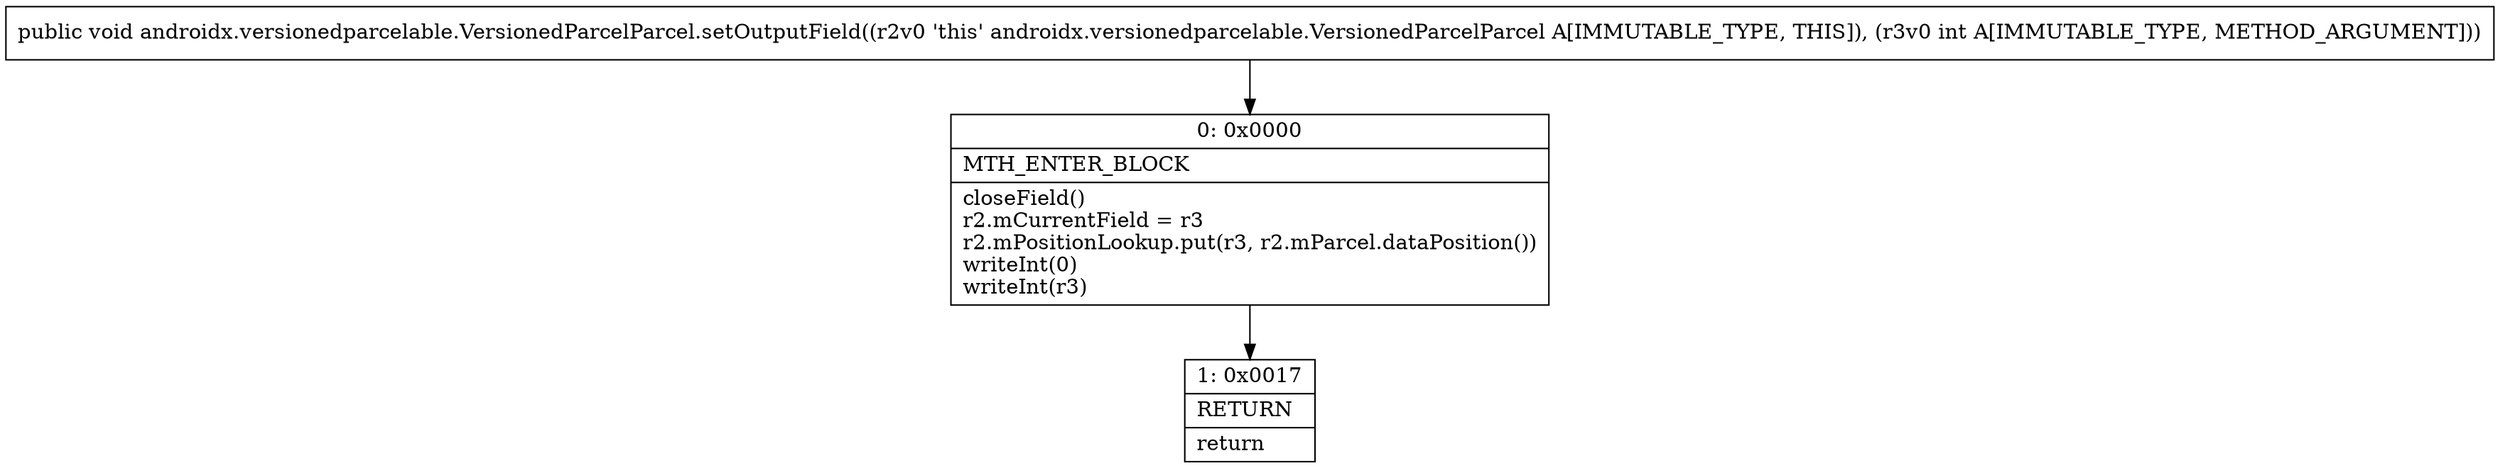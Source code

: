 digraph "CFG forandroidx.versionedparcelable.VersionedParcelParcel.setOutputField(I)V" {
Node_0 [shape=record,label="{0\:\ 0x0000|MTH_ENTER_BLOCK\l|closeField()\lr2.mCurrentField = r3\lr2.mPositionLookup.put(r3, r2.mParcel.dataPosition())\lwriteInt(0)\lwriteInt(r3)\l}"];
Node_1 [shape=record,label="{1\:\ 0x0017|RETURN\l|return\l}"];
MethodNode[shape=record,label="{public void androidx.versionedparcelable.VersionedParcelParcel.setOutputField((r2v0 'this' androidx.versionedparcelable.VersionedParcelParcel A[IMMUTABLE_TYPE, THIS]), (r3v0 int A[IMMUTABLE_TYPE, METHOD_ARGUMENT])) }"];
MethodNode -> Node_0;
Node_0 -> Node_1;
}

